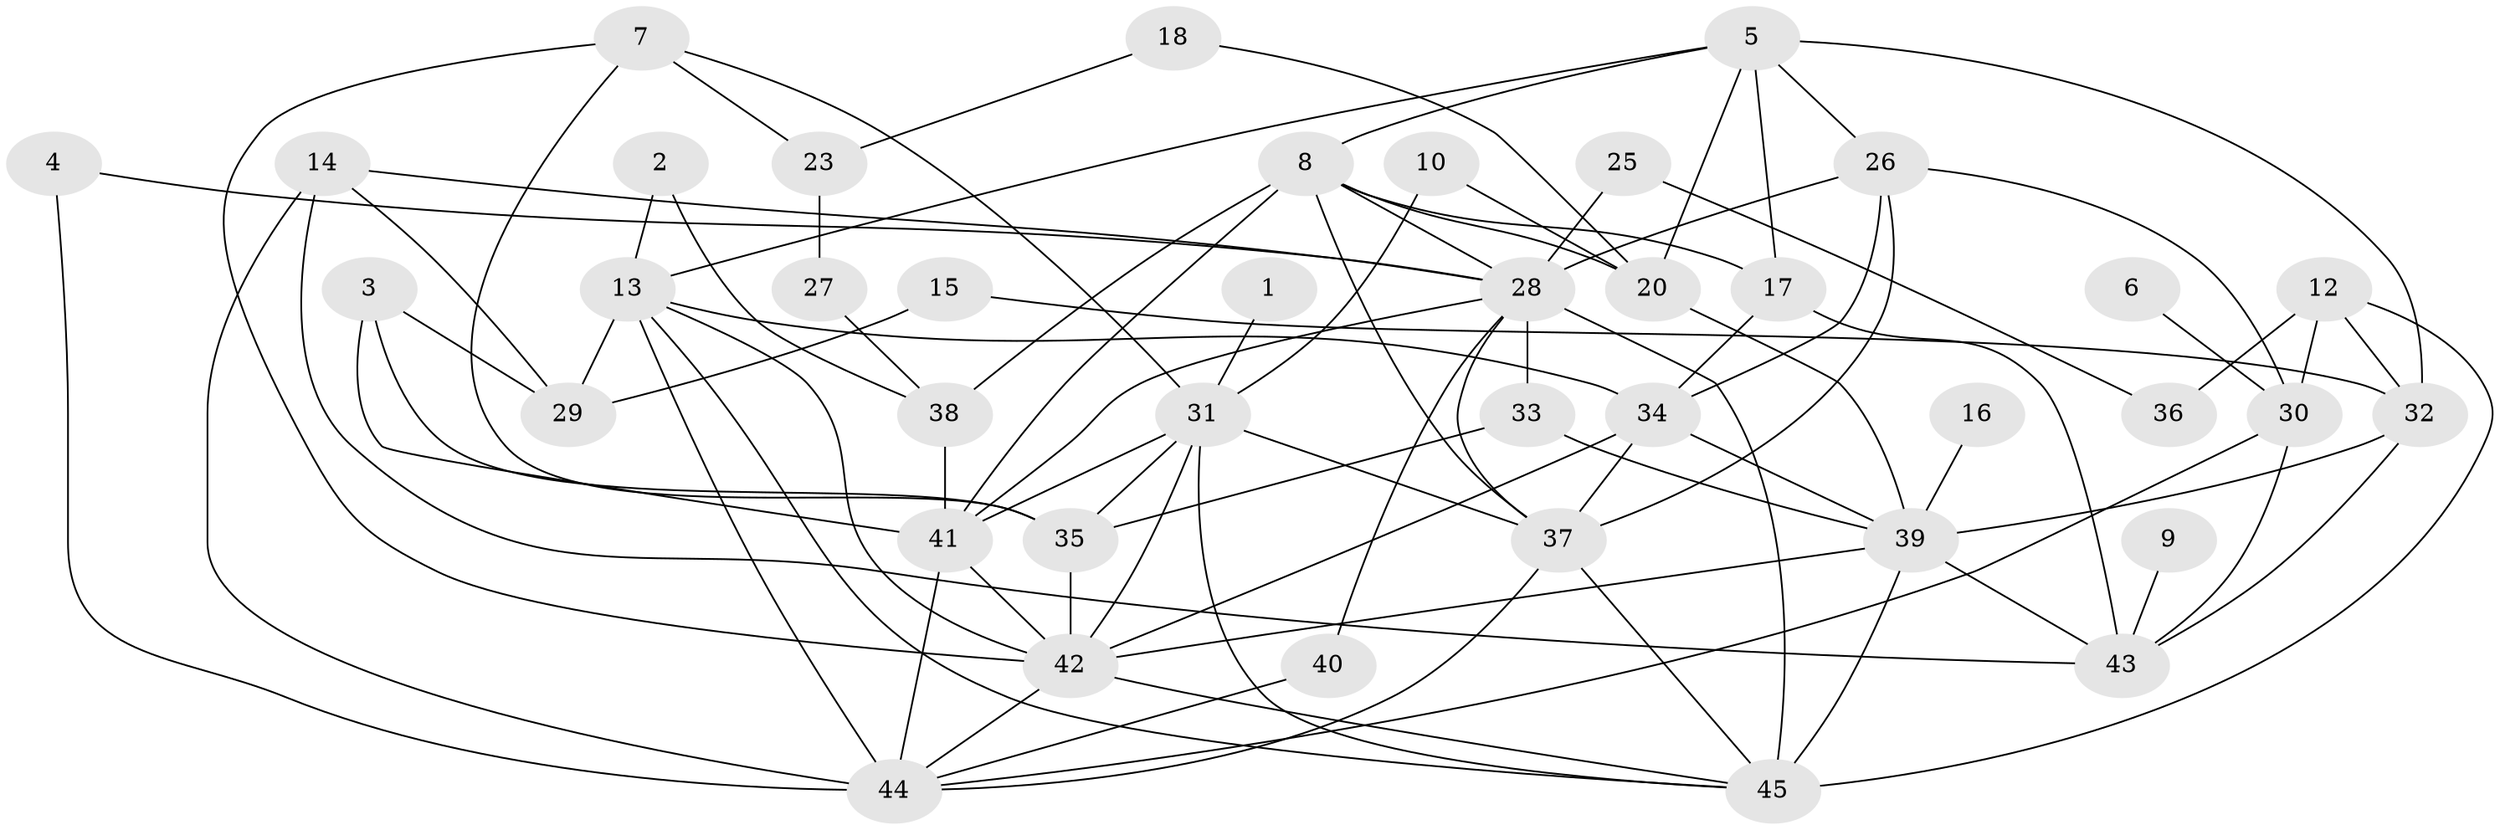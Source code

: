 // original degree distribution, {4: 0.23595505617977527, 2: 0.2247191011235955, 1: 0.0898876404494382, 3: 0.19101123595505617, 5: 0.15730337078651685, 6: 0.033707865168539325, 0: 0.056179775280898875, 7: 0.011235955056179775}
// Generated by graph-tools (version 1.1) at 2025/48/03/06/25 01:48:57]
// undirected, 40 vertices, 88 edges
graph export_dot {
graph [start="1"]
  node [color=gray90,style=filled];
  1;
  2;
  3;
  4;
  5;
  6;
  7;
  8;
  9;
  10;
  12;
  13;
  14;
  15;
  16;
  17;
  18;
  20;
  23;
  25;
  26;
  27;
  28;
  29;
  30;
  31;
  32;
  33;
  34;
  35;
  36;
  37;
  38;
  39;
  40;
  41;
  42;
  43;
  44;
  45;
  1 -- 31 [weight=1.0];
  2 -- 13 [weight=1.0];
  2 -- 38 [weight=1.0];
  3 -- 29 [weight=1.0];
  3 -- 35 [weight=1.0];
  3 -- 41 [weight=1.0];
  4 -- 28 [weight=2.0];
  4 -- 44 [weight=1.0];
  5 -- 8 [weight=1.0];
  5 -- 13 [weight=1.0];
  5 -- 17 [weight=1.0];
  5 -- 20 [weight=1.0];
  5 -- 26 [weight=1.0];
  5 -- 32 [weight=1.0];
  6 -- 30 [weight=1.0];
  7 -- 23 [weight=1.0];
  7 -- 31 [weight=1.0];
  7 -- 35 [weight=1.0];
  7 -- 42 [weight=1.0];
  8 -- 17 [weight=1.0];
  8 -- 20 [weight=1.0];
  8 -- 28 [weight=1.0];
  8 -- 37 [weight=1.0];
  8 -- 38 [weight=1.0];
  8 -- 41 [weight=2.0];
  9 -- 43 [weight=1.0];
  10 -- 20 [weight=1.0];
  10 -- 31 [weight=1.0];
  12 -- 30 [weight=1.0];
  12 -- 32 [weight=1.0];
  12 -- 36 [weight=1.0];
  12 -- 45 [weight=1.0];
  13 -- 29 [weight=1.0];
  13 -- 34 [weight=1.0];
  13 -- 42 [weight=1.0];
  13 -- 44 [weight=1.0];
  13 -- 45 [weight=1.0];
  14 -- 28 [weight=1.0];
  14 -- 29 [weight=1.0];
  14 -- 43 [weight=1.0];
  14 -- 44 [weight=1.0];
  15 -- 29 [weight=1.0];
  15 -- 32 [weight=1.0];
  16 -- 39 [weight=1.0];
  17 -- 34 [weight=1.0];
  17 -- 43 [weight=1.0];
  18 -- 20 [weight=1.0];
  18 -- 23 [weight=1.0];
  20 -- 39 [weight=1.0];
  23 -- 27 [weight=1.0];
  25 -- 28 [weight=1.0];
  25 -- 36 [weight=1.0];
  26 -- 28 [weight=1.0];
  26 -- 30 [weight=1.0];
  26 -- 34 [weight=1.0];
  26 -- 37 [weight=1.0];
  27 -- 38 [weight=1.0];
  28 -- 33 [weight=1.0];
  28 -- 37 [weight=1.0];
  28 -- 40 [weight=1.0];
  28 -- 41 [weight=1.0];
  28 -- 45 [weight=2.0];
  30 -- 43 [weight=1.0];
  30 -- 44 [weight=1.0];
  31 -- 35 [weight=1.0];
  31 -- 37 [weight=1.0];
  31 -- 41 [weight=1.0];
  31 -- 42 [weight=1.0];
  31 -- 45 [weight=1.0];
  32 -- 39 [weight=1.0];
  32 -- 43 [weight=1.0];
  33 -- 35 [weight=1.0];
  33 -- 39 [weight=1.0];
  34 -- 37 [weight=2.0];
  34 -- 39 [weight=1.0];
  34 -- 42 [weight=1.0];
  35 -- 42 [weight=3.0];
  37 -- 44 [weight=1.0];
  37 -- 45 [weight=1.0];
  38 -- 41 [weight=1.0];
  39 -- 42 [weight=1.0];
  39 -- 43 [weight=1.0];
  39 -- 45 [weight=1.0];
  40 -- 44 [weight=1.0];
  41 -- 42 [weight=1.0];
  41 -- 44 [weight=1.0];
  42 -- 44 [weight=1.0];
  42 -- 45 [weight=1.0];
}
